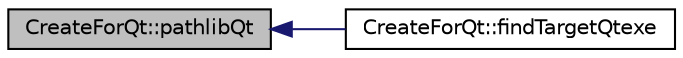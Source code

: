 digraph "CreateForQt::pathlibQt"
{
  edge [fontname="Helvetica",fontsize="10",labelfontname="Helvetica",labelfontsize="10"];
  node [fontname="Helvetica",fontsize="10",shape=record];
  rankdir="LR";
  Node55 [label="CreateForQt::pathlibQt",height=0.2,width=0.4,color="black", fillcolor="grey75", style="filled", fontcolor="black"];
  Node55 -> Node56 [dir="back",color="midnightblue",fontsize="10",style="solid",fontname="Helvetica"];
  Node56 [label="CreateForQt::findTargetQtexe",height=0.2,width=0.4,color="black", fillcolor="white", style="filled",URL="$class_create_for_qt.html#acc5406e27f60c34d0cb1aede60171d38",tooltip="Is whether the &#39;Qt&#39; executables exist. "];
}

